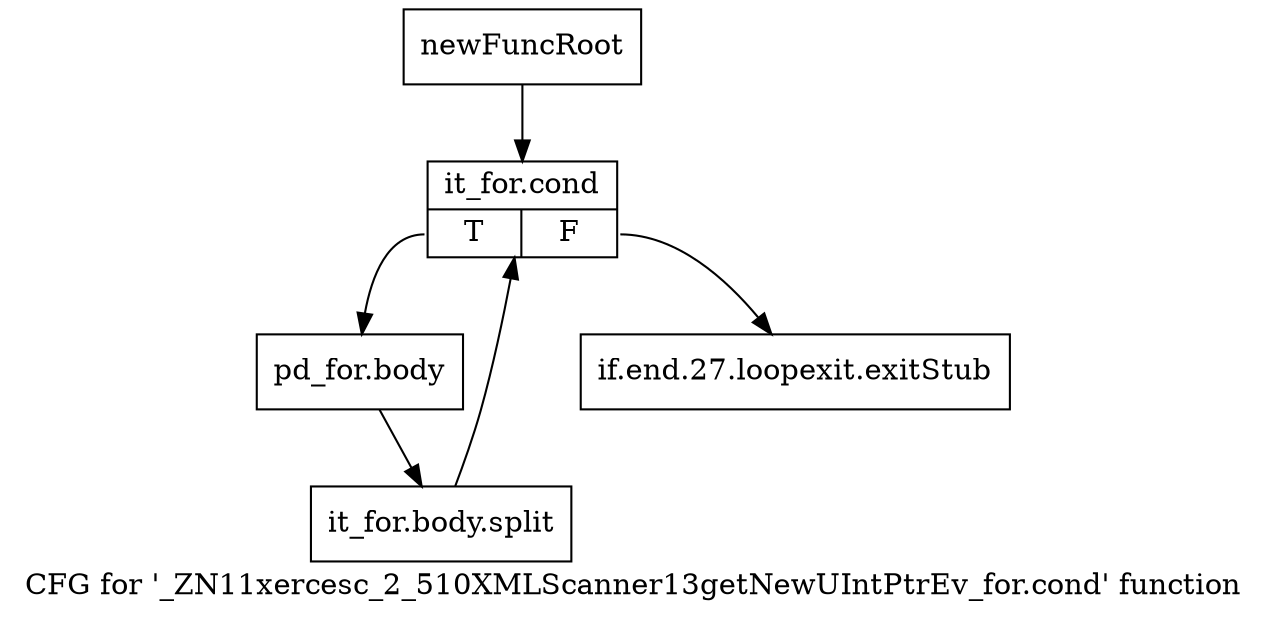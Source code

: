 digraph "CFG for '_ZN11xercesc_2_510XMLScanner13getNewUIntPtrEv_for.cond' function" {
	label="CFG for '_ZN11xercesc_2_510XMLScanner13getNewUIntPtrEv_for.cond' function";

	Node0x9b434b0 [shape=record,label="{newFuncRoot}"];
	Node0x9b434b0 -> Node0x9b43550;
	Node0x9b43500 [shape=record,label="{if.end.27.loopexit.exitStub}"];
	Node0x9b43550 [shape=record,label="{it_for.cond|{<s0>T|<s1>F}}"];
	Node0x9b43550:s0 -> Node0x9b435a0;
	Node0x9b43550:s1 -> Node0x9b43500;
	Node0x9b435a0 [shape=record,label="{pd_for.body}"];
	Node0x9b435a0 -> Node0xceb07b0;
	Node0xceb07b0 [shape=record,label="{it_for.body.split}"];
	Node0xceb07b0 -> Node0x9b43550;
}
